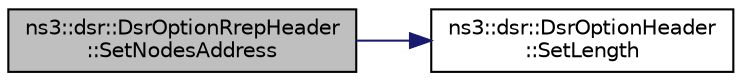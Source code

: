digraph "ns3::dsr::DsrOptionRrepHeader::SetNodesAddress"
{
 // LATEX_PDF_SIZE
  edge [fontname="Helvetica",fontsize="10",labelfontname="Helvetica",labelfontsize="10"];
  node [fontname="Helvetica",fontsize="10",shape=record];
  rankdir="LR";
  Node1 [label="ns3::dsr::DsrOptionRrepHeader\l::SetNodesAddress",height=0.2,width=0.4,color="black", fillcolor="grey75", style="filled", fontcolor="black",tooltip="Set the vector of ipv4 address."];
  Node1 -> Node2 [color="midnightblue",fontsize="10",style="solid",fontname="Helvetica"];
  Node2 [label="ns3::dsr::DsrOptionHeader\l::SetLength",height=0.2,width=0.4,color="black", fillcolor="white", style="filled",URL="$classns3_1_1dsr_1_1_dsr_option_header.html#ac13ae881ef80b4c2fce6d59f8aa0fa3e",tooltip="Set the option length."];
}
